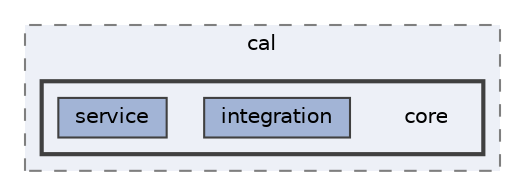 digraph "repository/lnr-core/src/test/java/com/sterlite/cal/core"
{
 // LATEX_PDF_SIZE
  bgcolor="transparent";
  edge [fontname=Helvetica,fontsize=10,labelfontname=Helvetica,labelfontsize=10];
  node [fontname=Helvetica,fontsize=10,shape=box,height=0.2,width=0.4];
  compound=true
  subgraph clusterdir_ebd681f53f133652faf4d639c4eec9ca {
    graph [ bgcolor="#edf0f7", pencolor="grey50", label="cal", fontname=Helvetica,fontsize=10 style="filled,dashed", URL="dir_ebd681f53f133652faf4d639c4eec9ca.html",tooltip=""]
  subgraph clusterdir_062fb4c5e42e013ee7b4f6f671e87a61 {
    graph [ bgcolor="#edf0f7", pencolor="grey25", label="", fontname=Helvetica,fontsize=10 style="filled,bold", URL="dir_062fb4c5e42e013ee7b4f6f671e87a61.html",tooltip=""]
    dir_062fb4c5e42e013ee7b4f6f671e87a61 [shape=plaintext, label="core"];
  dir_edab322a04da277fea53a9404f281a5f [label="integration", fillcolor="#a2b4d6", color="grey25", style="filled", URL="dir_edab322a04da277fea53a9404f281a5f.html",tooltip=""];
  dir_ef24ab85efbfbcb66dce6fc05c925a67 [label="service", fillcolor="#a2b4d6", color="grey25", style="filled", URL="dir_ef24ab85efbfbcb66dce6fc05c925a67.html",tooltip=""];
  }
  }
}
